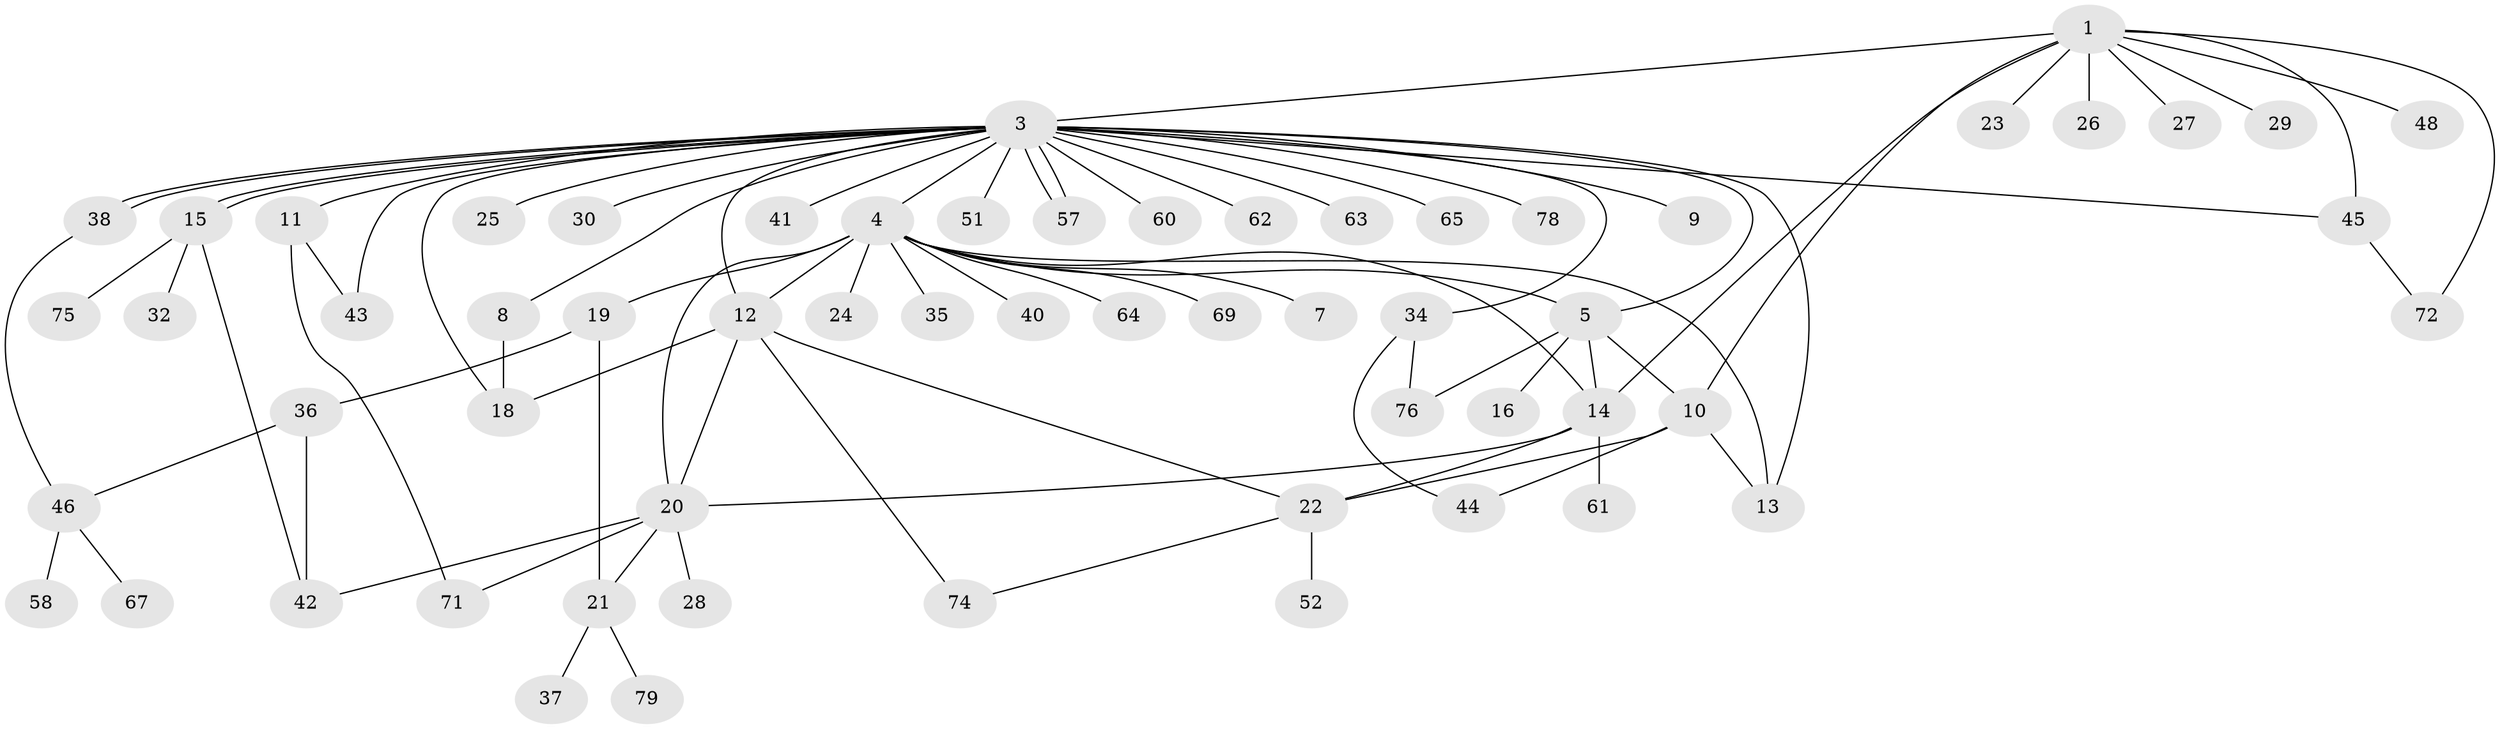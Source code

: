 // Generated by graph-tools (version 1.1) at 2025/23/03/03/25 07:23:52]
// undirected, 60 vertices, 86 edges
graph export_dot {
graph [start="1"]
  node [color=gray90,style=filled];
  1 [super="+2"];
  3 [super="+17"];
  4 [super="+6"];
  5 [super="+33"];
  7;
  8;
  9;
  10 [super="+66"];
  11 [super="+31"];
  12 [super="+47"];
  13 [super="+50"];
  14 [super="+39"];
  15 [super="+53"];
  16;
  18;
  19 [super="+68"];
  20 [super="+59"];
  21 [super="+54"];
  22 [super="+77"];
  23;
  24;
  25;
  26;
  27;
  28;
  29;
  30;
  32;
  34 [super="+55"];
  35;
  36 [super="+56"];
  37;
  38;
  40;
  41;
  42;
  43;
  44 [super="+73"];
  45;
  46 [super="+49"];
  48;
  51;
  52;
  57;
  58;
  60 [super="+70"];
  61;
  62;
  63;
  64;
  65;
  67;
  69;
  71;
  72;
  74;
  75;
  76;
  78;
  79;
  1 -- 3 [weight=2];
  1 -- 14;
  1 -- 23;
  1 -- 26;
  1 -- 48;
  1 -- 29;
  1 -- 72;
  1 -- 10;
  1 -- 27;
  1 -- 45;
  3 -- 4;
  3 -- 5;
  3 -- 8;
  3 -- 9;
  3 -- 11;
  3 -- 12;
  3 -- 13;
  3 -- 15;
  3 -- 15;
  3 -- 25;
  3 -- 30;
  3 -- 34;
  3 -- 38;
  3 -- 38;
  3 -- 41;
  3 -- 43;
  3 -- 45;
  3 -- 51;
  3 -- 57;
  3 -- 57;
  3 -- 60;
  3 -- 62;
  3 -- 63;
  3 -- 65;
  3 -- 78;
  3 -- 18;
  4 -- 5;
  4 -- 14;
  4 -- 19;
  4 -- 20;
  4 -- 64;
  4 -- 69;
  4 -- 35;
  4 -- 7;
  4 -- 40;
  4 -- 24;
  4 -- 13;
  4 -- 12;
  5 -- 14;
  5 -- 16;
  5 -- 76;
  5 -- 10;
  8 -- 18;
  10 -- 13;
  10 -- 22;
  10 -- 44;
  11 -- 43;
  11 -- 71;
  12 -- 18;
  12 -- 20;
  12 -- 74;
  12 -- 22;
  14 -- 22;
  14 -- 61;
  14 -- 20;
  15 -- 32;
  15 -- 42;
  15 -- 75;
  19 -- 21;
  19 -- 36;
  20 -- 21;
  20 -- 28;
  20 -- 42;
  20 -- 71;
  21 -- 37;
  21 -- 79;
  22 -- 52;
  22 -- 74;
  34 -- 44;
  34 -- 76;
  36 -- 46;
  36 -- 42;
  38 -- 46;
  45 -- 72;
  46 -- 58;
  46 -- 67;
}
